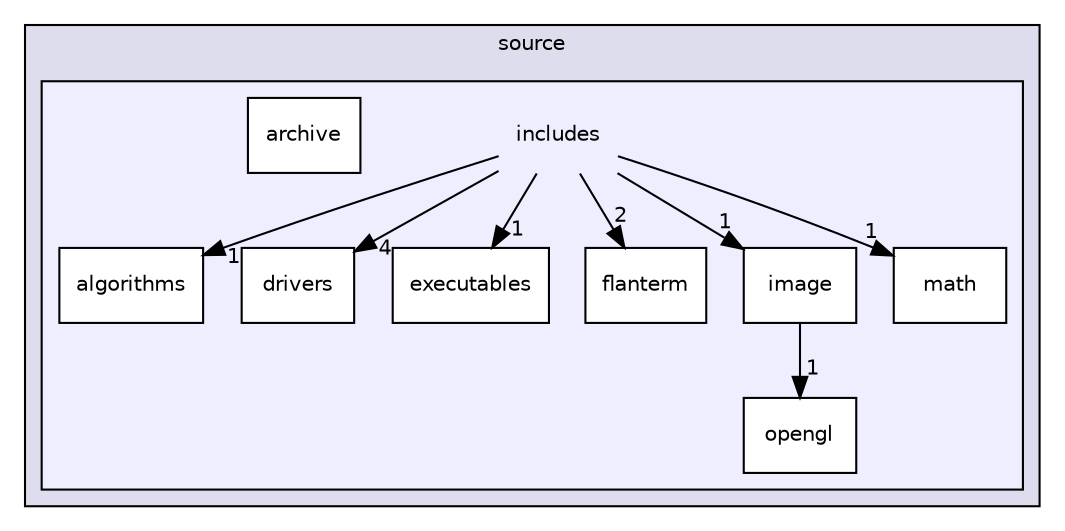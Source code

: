 digraph "source/includes" {
  compound=true
  node [ fontsize="10", fontname="Helvetica"];
  edge [ labelfontsize="10", labelfontname="Helvetica"];
  subgraph clusterdir_b2f33c71d4aa5e7af42a1ca61ff5af1b {
    graph [ bgcolor="#ddddee", pencolor="black", label="source" fontname="Helvetica", fontsize="10", URL="dir_b2f33c71d4aa5e7af42a1ca61ff5af1b.html"]
  subgraph clusterdir_c9f89f587e7e777be723ee48a3df5844 {
    graph [ bgcolor="#eeeeff", pencolor="black", label="" URL="dir_c9f89f587e7e777be723ee48a3df5844.html"];
    dir_c9f89f587e7e777be723ee48a3df5844 [shape=plaintext label="includes"];
  dir_f4ea19dae3145d7ac35840ce25c9cbc9 [shape=box label="algorithms" fillcolor="white" style="filled" URL="dir_f4ea19dae3145d7ac35840ce25c9cbc9.html"];
  dir_3738d3efc53ce83ca1d8380c3fd0e838 [shape=box label="archive" fillcolor="white" style="filled" URL="dir_3738d3efc53ce83ca1d8380c3fd0e838.html"];
  dir_e8258040928548e6d9572742cb28f0cc [shape=box label="drivers" fillcolor="white" style="filled" URL="dir_e8258040928548e6d9572742cb28f0cc.html"];
  dir_d6da94c49a07bf9f6f7bd1568474c670 [shape=box label="executables" fillcolor="white" style="filled" URL="dir_d6da94c49a07bf9f6f7bd1568474c670.html"];
  dir_14b811a959f2d72bb09a7e4051d1e5e1 [shape=box label="flanterm" fillcolor="white" style="filled" URL="dir_14b811a959f2d72bb09a7e4051d1e5e1.html"];
  dir_3dc92bb966dd116198e6cb79d0228109 [shape=box label="image" fillcolor="white" style="filled" URL="dir_3dc92bb966dd116198e6cb79d0228109.html"];
  dir_854e1a20a5c6356ccbf09e31b24de07d [shape=box label="math" fillcolor="white" style="filled" URL="dir_854e1a20a5c6356ccbf09e31b24de07d.html"];
  dir_ce01ad49ddb7ffec30b04cf8469eb21a [shape=box label="opengl" fillcolor="white" style="filled" URL="dir_ce01ad49ddb7ffec30b04cf8469eb21a.html"];
  }
  }
  dir_c9f89f587e7e777be723ee48a3df5844->dir_14b811a959f2d72bb09a7e4051d1e5e1 [headlabel="2", labeldistance=1.5 headhref="dir_000001_000006.html"];
  dir_c9f89f587e7e777be723ee48a3df5844->dir_3dc92bb966dd116198e6cb79d0228109 [headlabel="1", labeldistance=1.5 headhref="dir_000001_000007.html"];
  dir_c9f89f587e7e777be723ee48a3df5844->dir_854e1a20a5c6356ccbf09e31b24de07d [headlabel="1", labeldistance=1.5 headhref="dir_000001_000008.html"];
  dir_c9f89f587e7e777be723ee48a3df5844->dir_d6da94c49a07bf9f6f7bd1568474c670 [headlabel="1", labeldistance=1.5 headhref="dir_000001_000005.html"];
  dir_c9f89f587e7e777be723ee48a3df5844->dir_e8258040928548e6d9572742cb28f0cc [headlabel="4", labeldistance=1.5 headhref="dir_000001_000004.html"];
  dir_c9f89f587e7e777be723ee48a3df5844->dir_f4ea19dae3145d7ac35840ce25c9cbc9 [headlabel="1", labeldistance=1.5 headhref="dir_000001_000002.html"];
  dir_3dc92bb966dd116198e6cb79d0228109->dir_ce01ad49ddb7ffec30b04cf8469eb21a [headlabel="1", labeldistance=1.5 headhref="dir_000007_000009.html"];
}
